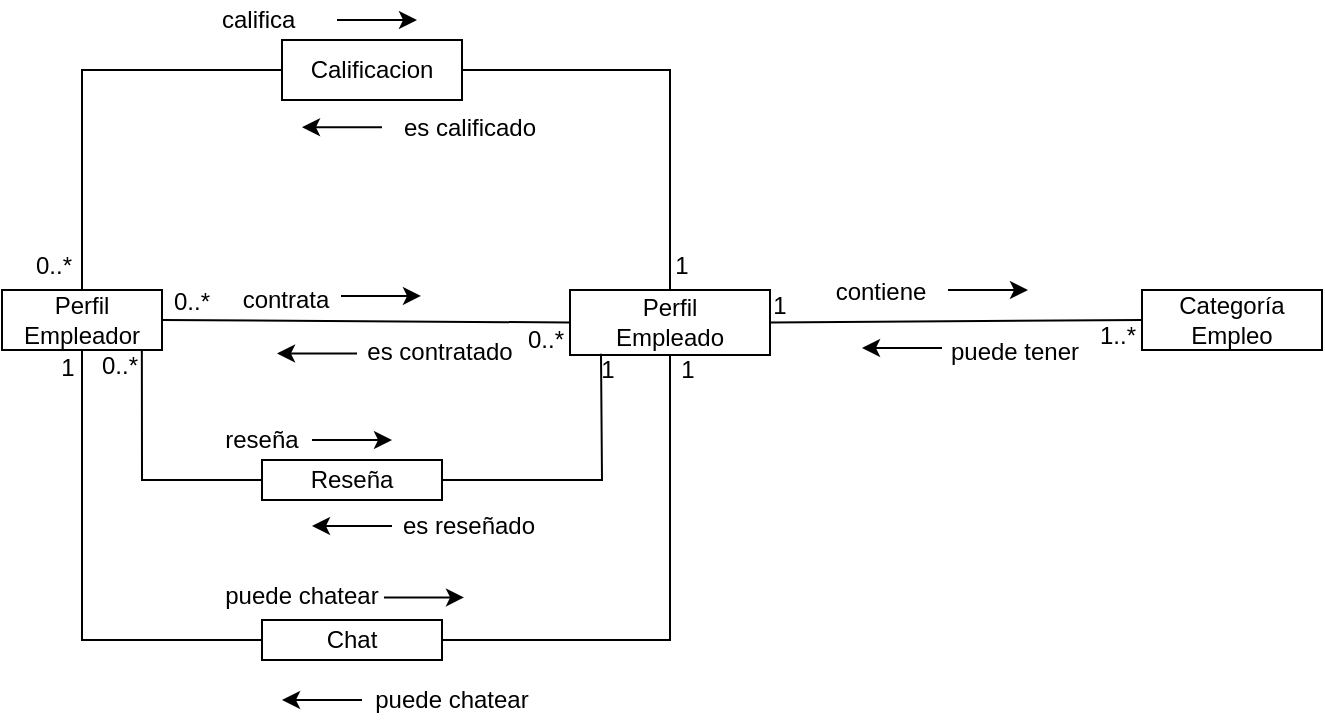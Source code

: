 <mxfile version="20.2.3" type="device"><diagram id="of9pC4fw-MPHWpr6VbC8" name="Página-1"><mxGraphModel dx="852" dy="340" grid="1" gridSize="10" guides="1" tooltips="1" connect="1" arrows="1" fold="1" page="1" pageScale="1" pageWidth="827" pageHeight="1169" math="0" shadow="0"><root><mxCell id="0"/><mxCell id="1" parent="0"/><mxCell id="vg7QcbYvOYsoTMYz2Rsn-1" value="Calificacion" style="rounded=0;whiteSpace=wrap;html=1;" parent="1" vertex="1"><mxGeometry x="270" y="220" width="90" height="30" as="geometry"/></mxCell><mxCell id="vg7QcbYvOYsoTMYz2Rsn-2" value="Perfil&lt;br&gt;Empleador" style="rounded=0;whiteSpace=wrap;html=1;" parent="1" vertex="1"><mxGeometry x="130" y="345" width="80" height="30" as="geometry"/></mxCell><mxCell id="vg7QcbYvOYsoTMYz2Rsn-3" value="Perfil&lt;br&gt;Empleado" style="rounded=0;whiteSpace=wrap;html=1;" parent="1" vertex="1"><mxGeometry x="414" y="345" width="100" height="32.5" as="geometry"/></mxCell><mxCell id="vg7QcbYvOYsoTMYz2Rsn-4" value="Categoría Empleo" style="rounded=0;whiteSpace=wrap;html=1;" parent="1" vertex="1"><mxGeometry x="700" y="345" width="90" height="30" as="geometry"/></mxCell><mxCell id="vg7QcbYvOYsoTMYz2Rsn-6" value="" style="endArrow=none;html=1;rounded=0;exitX=1;exitY=0.5;exitDx=0;exitDy=0;entryX=0;entryY=0.5;entryDx=0;entryDy=0;" parent="1" source="vg7QcbYvOYsoTMYz2Rsn-2" target="vg7QcbYvOYsoTMYz2Rsn-3" edge="1"><mxGeometry width="50" height="50" relative="1" as="geometry"><mxPoint x="240" y="370" as="sourcePoint"/><mxPoint x="290" y="320" as="targetPoint"/></mxGeometry></mxCell><mxCell id="vg7QcbYvOYsoTMYz2Rsn-8" value="" style="endArrow=none;html=1;rounded=0;entryX=0;entryY=0.5;entryDx=0;entryDy=0;exitX=0.5;exitY=0;exitDx=0;exitDy=0;" parent="1" source="vg7QcbYvOYsoTMYz2Rsn-2" target="vg7QcbYvOYsoTMYz2Rsn-1" edge="1"><mxGeometry width="50" height="50" relative="1" as="geometry"><mxPoint x="140" y="320" as="sourcePoint"/><mxPoint x="190" y="270" as="targetPoint"/><Array as="points"><mxPoint x="170" y="235"/></Array></mxGeometry></mxCell><mxCell id="vg7QcbYvOYsoTMYz2Rsn-9" value="" style="endArrow=classic;html=1;rounded=0;" parent="1" edge="1"><mxGeometry width="50" height="50" relative="1" as="geometry"><mxPoint x="299.5" y="347.98" as="sourcePoint"/><mxPoint x="339.5" y="347.98" as="targetPoint"/></mxGeometry></mxCell><mxCell id="vg7QcbYvOYsoTMYz2Rsn-10" value="" style="endArrow=none;html=1;rounded=0;entryX=0;entryY=0.5;entryDx=0;entryDy=0;exitX=1;exitY=0.5;exitDx=0;exitDy=0;" parent="1" source="vg7QcbYvOYsoTMYz2Rsn-3" target="vg7QcbYvOYsoTMYz2Rsn-4" edge="1"><mxGeometry width="50" height="50" relative="1" as="geometry"><mxPoint x="540" y="360" as="sourcePoint"/><mxPoint x="564" y="310" as="targetPoint"/></mxGeometry></mxCell><mxCell id="KfLtf7levQlxupuaYCD2-9" style="endArrow=none;html=1;rounded=0;entryX=0.155;entryY=0.981;entryDx=0;entryDy=0;exitX=1;exitY=0.5;exitDx=0;exitDy=0;entryPerimeter=0;" parent="1" source="KfLtf7levQlxupuaYCD2-2" target="vg7QcbYvOYsoTMYz2Rsn-3" edge="1"><mxGeometry relative="1" as="geometry"><Array as="points"><mxPoint x="430" y="440"/></Array></mxGeometry></mxCell><mxCell id="KfLtf7levQlxupuaYCD2-2" value="Reseña" style="rounded=0;whiteSpace=wrap;html=1;" parent="1" vertex="1"><mxGeometry x="260" y="430" width="90" height="20" as="geometry"/></mxCell><mxCell id="KfLtf7levQlxupuaYCD2-4" value="" style="endArrow=classic;html=1;rounded=0;" parent="1" edge="1"><mxGeometry width="50" height="50" relative="1" as="geometry"><mxPoint x="603.0" y="345" as="sourcePoint"/><mxPoint x="643.0" y="345" as="targetPoint"/></mxGeometry></mxCell><mxCell id="vg7QcbYvOYsoTMYz2Rsn-14" value="" style="endArrow=none;html=1;rounded=0;entryX=1;entryY=0.5;entryDx=0;entryDy=0;exitX=0.5;exitY=0;exitDx=0;exitDy=0;" parent="1" source="vg7QcbYvOYsoTMYz2Rsn-3" target="vg7QcbYvOYsoTMYz2Rsn-1" edge="1"><mxGeometry width="50" height="50" relative="1" as="geometry"><mxPoint x="464" y="337.5" as="sourcePoint"/><mxPoint x="554" y="232.5" as="targetPoint"/><Array as="points"><mxPoint x="464" y="235"/></Array></mxGeometry></mxCell><mxCell id="KfLtf7levQlxupuaYCD2-5" value="" style="endArrow=classic;html=1;rounded=0;" parent="1" edge="1"><mxGeometry width="50" height="50" relative="1" as="geometry"><mxPoint x="600.0" y="374" as="sourcePoint"/><mxPoint x="560.0" y="374" as="targetPoint"/></mxGeometry></mxCell><mxCell id="KfLtf7levQlxupuaYCD2-8" value="" style="endArrow=none;html=1;rounded=0;entryX=0.874;entryY=0.987;entryDx=0;entryDy=0;exitX=0;exitY=0.5;exitDx=0;exitDy=0;entryPerimeter=0;" parent="1" source="KfLtf7levQlxupuaYCD2-2" target="vg7QcbYvOYsoTMYz2Rsn-2" edge="1"><mxGeometry width="50" height="50" relative="1" as="geometry"><mxPoint x="300" y="470" as="sourcePoint"/><mxPoint x="350" y="420" as="targetPoint"/><Array as="points"><mxPoint x="200" y="440"/></Array></mxGeometry></mxCell><mxCell id="KfLtf7levQlxupuaYCD2-10" value="" style="endArrow=classic;html=1;rounded=0;" parent="1" edge="1"><mxGeometry width="50" height="50" relative="1" as="geometry"><mxPoint x="307.5" y="376.73" as="sourcePoint"/><mxPoint x="267.5" y="376.73" as="targetPoint"/></mxGeometry></mxCell><mxCell id="KfLtf7levQlxupuaYCD2-11" style="endArrow=none;html=1;rounded=0;entryX=0.5;entryY=1;entryDx=0;entryDy=0;exitX=1;exitY=0.5;exitDx=0;exitDy=0;" parent="1" source="KfLtf7levQlxupuaYCD2-12" target="vg7QcbYvOYsoTMYz2Rsn-3" edge="1"><mxGeometry relative="1" as="geometry"><mxPoint x="489.0" y="377.14" as="targetPoint"/><Array as="points"><mxPoint x="464" y="520"/></Array></mxGeometry></mxCell><mxCell id="KfLtf7levQlxupuaYCD2-12" value="Chat" style="rounded=0;whiteSpace=wrap;html=1;" parent="1" vertex="1"><mxGeometry x="260" y="510" width="90" height="20" as="geometry"/></mxCell><mxCell id="KfLtf7levQlxupuaYCD2-13" value="" style="endArrow=none;html=1;rounded=0;entryX=0.5;entryY=1;entryDx=0;entryDy=0;" parent="1" edge="1"><mxGeometry width="50" height="50" relative="1" as="geometry"><mxPoint x="260" y="520" as="sourcePoint"/><mxPoint x="170" y="375.0" as="targetPoint"/><Array as="points"><mxPoint x="170" y="520"/></Array></mxGeometry></mxCell><mxCell id="KfLtf7levQlxupuaYCD2-14" value="" style="endArrow=classic;html=1;rounded=0;" parent="1" edge="1"><mxGeometry width="50" height="50" relative="1" as="geometry"><mxPoint x="325" y="463" as="sourcePoint"/><mxPoint x="285" y="463" as="targetPoint"/></mxGeometry></mxCell><mxCell id="KfLtf7levQlxupuaYCD2-15" value="" style="endArrow=classic;html=1;rounded=0;" parent="1" edge="1"><mxGeometry width="50" height="50" relative="1" as="geometry"><mxPoint x="285" y="420" as="sourcePoint"/><mxPoint x="325" y="420" as="targetPoint"/></mxGeometry></mxCell><mxCell id="KfLtf7levQlxupuaYCD2-16" value="" style="endArrow=classic;html=1;rounded=0;" parent="1" edge="1"><mxGeometry width="50" height="50" relative="1" as="geometry"><mxPoint x="321" y="498.7" as="sourcePoint"/><mxPoint x="361" y="498.7" as="targetPoint"/></mxGeometry></mxCell><mxCell id="KfLtf7levQlxupuaYCD2-17" value="" style="endArrow=classic;html=1;rounded=0;" parent="1" edge="1"><mxGeometry width="50" height="50" relative="1" as="geometry"><mxPoint x="310" y="550" as="sourcePoint"/><mxPoint x="270" y="550" as="targetPoint"/></mxGeometry></mxCell><mxCell id="NRFu18FWYWFKZ57OWyYP-1" value="1" style="text;html=1;strokeColor=none;fillColor=none;align=center;verticalAlign=middle;whiteSpace=wrap;rounded=0;" vertex="1" parent="1"><mxGeometry x="460" y="377.5" width="26" height="15" as="geometry"/></mxCell><mxCell id="NRFu18FWYWFKZ57OWyYP-2" value="1" style="text;html=1;strokeColor=none;fillColor=none;align=center;verticalAlign=middle;whiteSpace=wrap;rounded=0;" vertex="1" parent="1"><mxGeometry x="150" y="376.25" width="26" height="15" as="geometry"/></mxCell><mxCell id="NRFu18FWYWFKZ57OWyYP-5" value="puede chatear" style="text;html=1;strokeColor=none;fillColor=none;align=center;verticalAlign=middle;whiteSpace=wrap;rounded=0;" vertex="1" parent="1"><mxGeometry x="310" y="540" width="90" height="20" as="geometry"/></mxCell><mxCell id="NRFu18FWYWFKZ57OWyYP-6" value="puede chatear" style="text;html=1;strokeColor=none;fillColor=none;align=center;verticalAlign=middle;whiteSpace=wrap;rounded=0;" vertex="1" parent="1"><mxGeometry x="240" y="488" width="80" height="20" as="geometry"/></mxCell><mxCell id="NRFu18FWYWFKZ57OWyYP-7" value="1" style="text;html=1;strokeColor=none;fillColor=none;align=center;verticalAlign=middle;whiteSpace=wrap;rounded=0;" vertex="1" parent="1"><mxGeometry x="420" y="377.5" width="26" height="15" as="geometry"/></mxCell><mxCell id="NRFu18FWYWFKZ57OWyYP-8" value="0..*" style="text;html=1;strokeColor=none;fillColor=none;align=center;verticalAlign=middle;whiteSpace=wrap;rounded=0;" vertex="1" parent="1"><mxGeometry x="176" y="375" width="26" height="15" as="geometry"/></mxCell><mxCell id="NRFu18FWYWFKZ57OWyYP-9" value="1" style="text;html=1;strokeColor=none;fillColor=none;align=center;verticalAlign=middle;whiteSpace=wrap;rounded=0;" vertex="1" parent="1"><mxGeometry x="457" y="325" width="26" height="15" as="geometry"/></mxCell><mxCell id="NRFu18FWYWFKZ57OWyYP-10" value="0..*" style="text;html=1;strokeColor=none;fillColor=none;align=center;verticalAlign=middle;whiteSpace=wrap;rounded=0;" vertex="1" parent="1"><mxGeometry x="143" y="325" width="26" height="15" as="geometry"/></mxCell><mxCell id="NRFu18FWYWFKZ57OWyYP-11" value="puede tener" style="text;html=1;strokeColor=none;fillColor=none;align=center;verticalAlign=middle;whiteSpace=wrap;rounded=0;" vertex="1" parent="1"><mxGeometry x="603" y="366" width="67" height="20" as="geometry"/></mxCell><mxCell id="NRFu18FWYWFKZ57OWyYP-12" value="1" style="text;html=1;strokeColor=none;fillColor=none;align=center;verticalAlign=middle;whiteSpace=wrap;rounded=0;" vertex="1" parent="1"><mxGeometry x="506" y="345" width="26" height="15" as="geometry"/></mxCell><mxCell id="NRFu18FWYWFKZ57OWyYP-13" value="1..*" style="text;html=1;strokeColor=none;fillColor=none;align=center;verticalAlign=middle;whiteSpace=wrap;rounded=0;" vertex="1" parent="1"><mxGeometry x="675" y="360.5" width="26" height="15" as="geometry"/></mxCell><mxCell id="NRFu18FWYWFKZ57OWyYP-14" value="contiene" style="text;html=1;strokeColor=none;fillColor=none;align=center;verticalAlign=middle;whiteSpace=wrap;rounded=0;" vertex="1" parent="1"><mxGeometry x="536" y="336" width="67" height="20" as="geometry"/></mxCell><mxCell id="NRFu18FWYWFKZ57OWyYP-15" value="" style="endArrow=classic;html=1;rounded=0;" edge="1" parent="1"><mxGeometry width="50" height="50" relative="1" as="geometry"><mxPoint x="297.5" y="210.0" as="sourcePoint"/><mxPoint x="337.5" y="210.0" as="targetPoint"/></mxGeometry></mxCell><mxCell id="NRFu18FWYWFKZ57OWyYP-16" value="" style="endArrow=classic;html=1;rounded=0;" edge="1" parent="1"><mxGeometry width="50" height="50" relative="1" as="geometry"><mxPoint x="320" y="263.62" as="sourcePoint"/><mxPoint x="280" y="263.62" as="targetPoint"/></mxGeometry></mxCell><mxCell id="NRFu18FWYWFKZ57OWyYP-18" value="es calificado" style="text;html=1;strokeColor=none;fillColor=none;align=center;verticalAlign=middle;whiteSpace=wrap;rounded=0;" vertex="1" parent="1"><mxGeometry x="329" y="254" width="70" height="20" as="geometry"/></mxCell><mxCell id="NRFu18FWYWFKZ57OWyYP-19" value="califica&amp;nbsp;" style="text;html=1;strokeColor=none;fillColor=none;align=center;verticalAlign=middle;whiteSpace=wrap;rounded=0;" vertex="1" parent="1"><mxGeometry x="230" y="200" width="60" height="20" as="geometry"/></mxCell><mxCell id="NRFu18FWYWFKZ57OWyYP-20" value="reseña" style="text;html=1;strokeColor=none;fillColor=none;align=center;verticalAlign=middle;whiteSpace=wrap;rounded=0;" vertex="1" parent="1"><mxGeometry x="230" y="410" width="60" height="20" as="geometry"/></mxCell><mxCell id="NRFu18FWYWFKZ57OWyYP-21" value="es reseñado" style="text;html=1;strokeColor=none;fillColor=none;align=center;verticalAlign=middle;whiteSpace=wrap;rounded=0;" vertex="1" parent="1"><mxGeometry x="327" y="453" width="73" height="20" as="geometry"/></mxCell><mxCell id="NRFu18FWYWFKZ57OWyYP-22" value="contrata" style="text;html=1;strokeColor=none;fillColor=none;align=center;verticalAlign=middle;whiteSpace=wrap;rounded=0;" vertex="1" parent="1"><mxGeometry x="242" y="340" width="60" height="20" as="geometry"/></mxCell><mxCell id="NRFu18FWYWFKZ57OWyYP-23" value="es contratado" style="text;html=1;strokeColor=none;fillColor=none;align=center;verticalAlign=middle;whiteSpace=wrap;rounded=0;" vertex="1" parent="1"><mxGeometry x="310" y="366" width="78" height="20" as="geometry"/></mxCell><mxCell id="NRFu18FWYWFKZ57OWyYP-24" value="0..*" style="text;html=1;strokeColor=none;fillColor=none;align=center;verticalAlign=middle;whiteSpace=wrap;rounded=0;" vertex="1" parent="1"><mxGeometry x="210" y="342.5" width="30" height="16" as="geometry"/></mxCell><mxCell id="NRFu18FWYWFKZ57OWyYP-25" value="0..*" style="text;html=1;strokeColor=none;fillColor=none;align=center;verticalAlign=middle;whiteSpace=wrap;rounded=0;" vertex="1" parent="1"><mxGeometry x="387" y="361.5" width="30" height="16" as="geometry"/></mxCell></root></mxGraphModel></diagram></mxfile>
